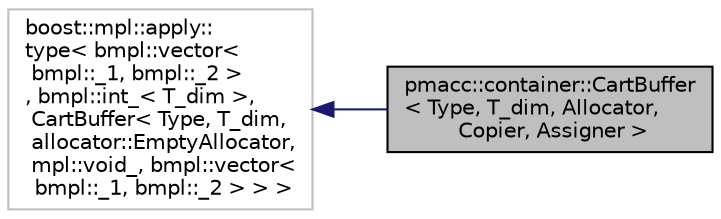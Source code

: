digraph "pmacc::container::CartBuffer&lt; Type, T_dim, Allocator, Copier, Assigner &gt;"
{
 // LATEX_PDF_SIZE
  edge [fontname="Helvetica",fontsize="10",labelfontname="Helvetica",labelfontsize="10"];
  node [fontname="Helvetica",fontsize="10",shape=record];
  rankdir="LR";
  Node1 [label="pmacc::container::CartBuffer\l\< Type, T_dim, Allocator,\l Copier, Assigner \>",height=0.2,width=0.4,color="black", fillcolor="grey75", style="filled", fontcolor="black",tooltip="Implementation of a box-shaped (cartesian) container type."];
  Node2 -> Node1 [dir="back",color="midnightblue",fontsize="10",style="solid",fontname="Helvetica"];
  Node2 [label="boost::mpl::apply::\ltype\< bmpl::vector\<\l bmpl::_1, bmpl::_2 \>\l, bmpl::int_\< T_dim \>,\l CartBuffer\< Type, T_dim,\l allocator::EmptyAllocator,\l mpl::void_, bmpl::vector\<\l bmpl::_1, bmpl::_2 \> \> \>",height=0.2,width=0.4,color="grey75", fillcolor="white", style="filled",tooltip=" "];
}
